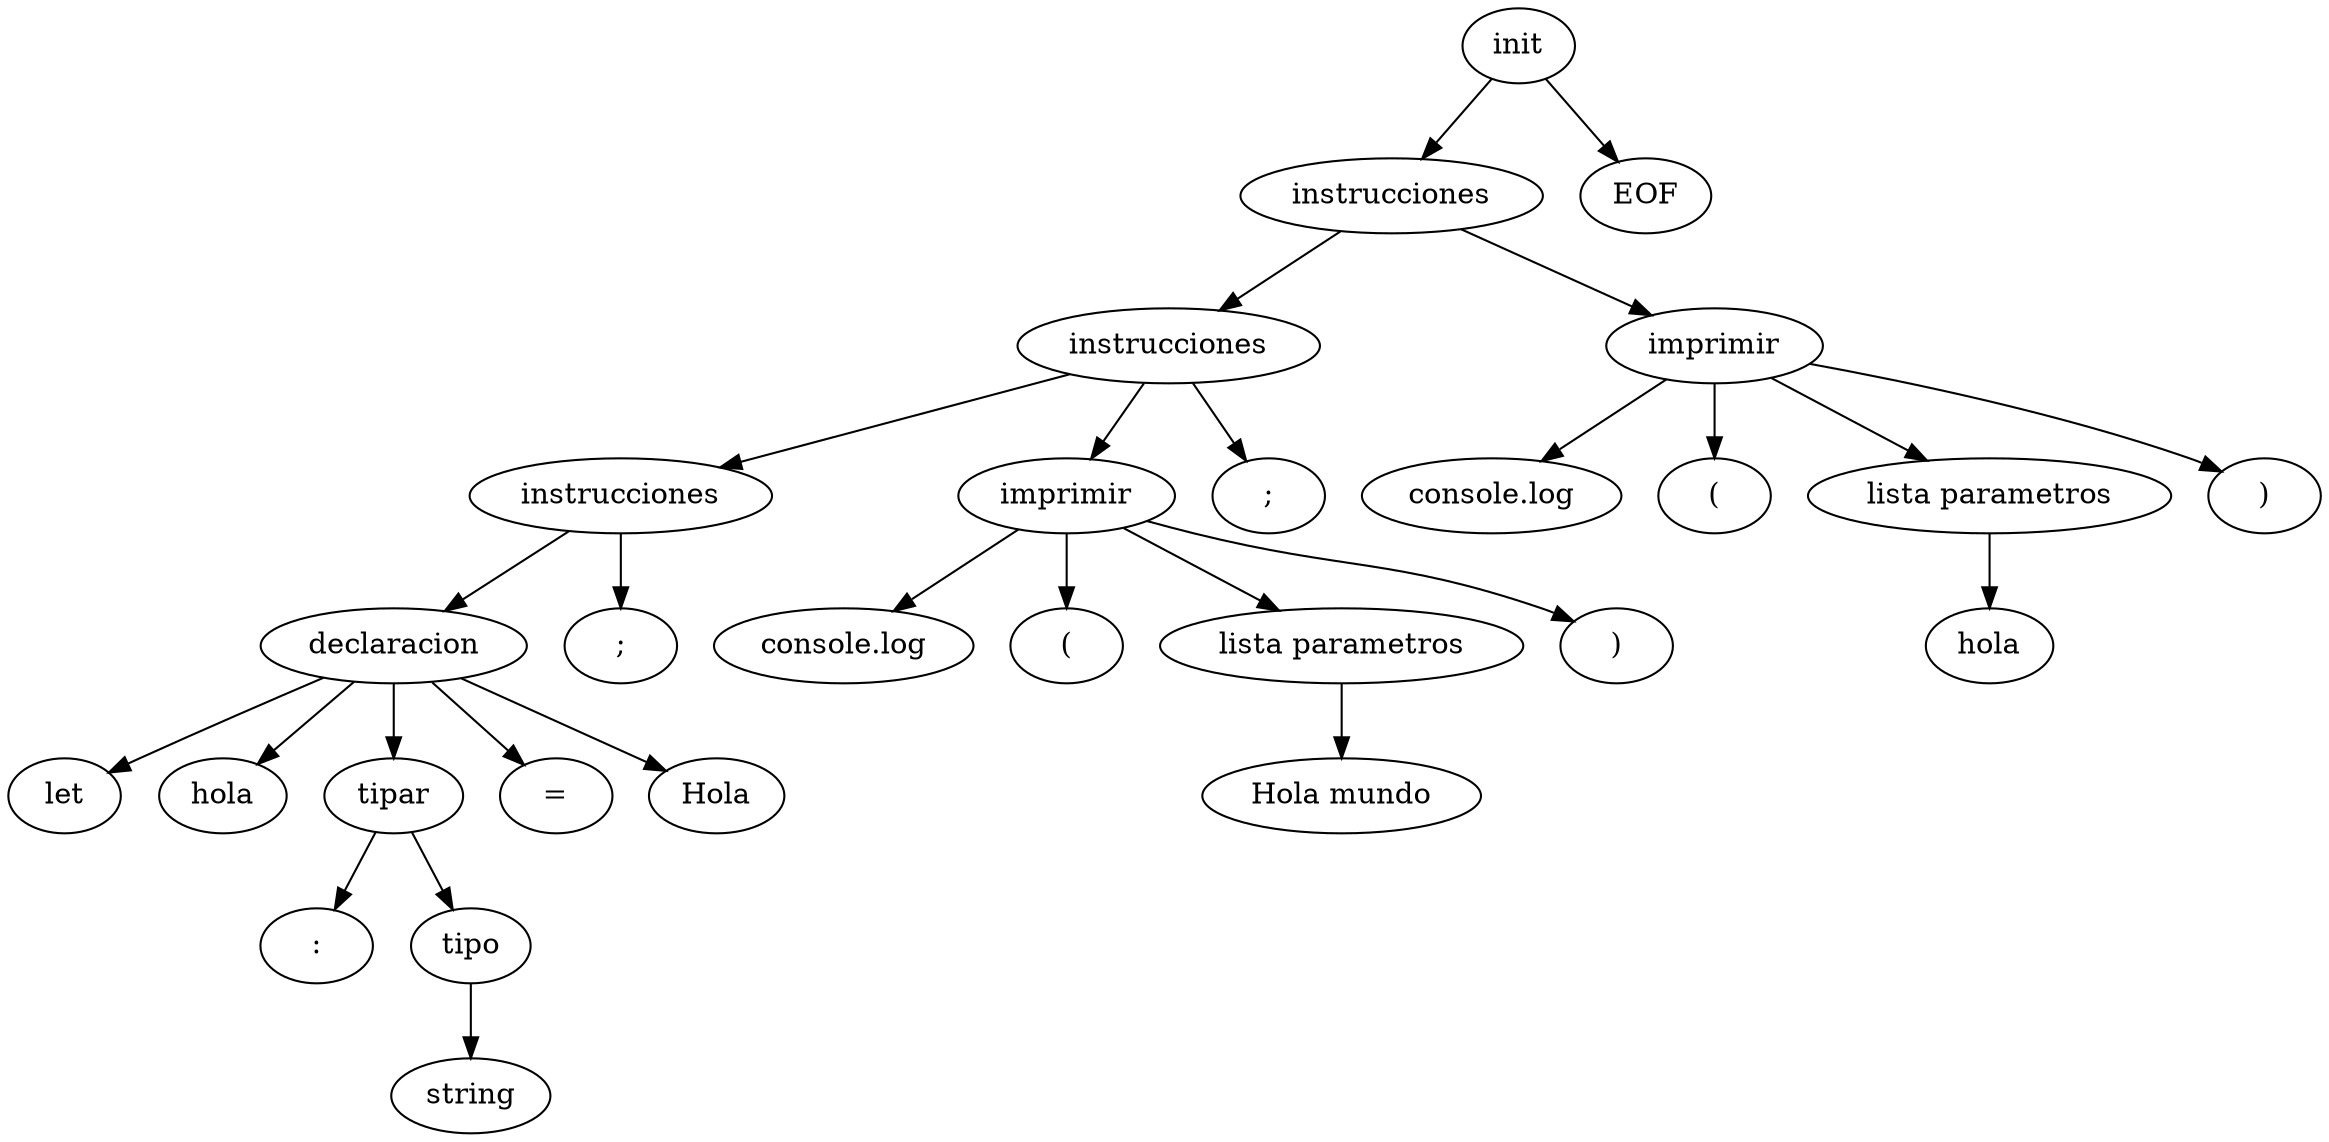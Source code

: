 digraph G {
n0[label="init"];
n1[label="instrucciones"];
n0->n1
n2[label="instrucciones"];
n1->n2
n3[label="instrucciones"];
n2->n3
n4[label="declaracion"];
n3->n4
n5[label="let"];
n4->n5
n6[label="hola"];
n4->n6
n7[label="tipar"];
n4->n7
n8[label=":"];
n7->n8
n9[label="tipo"];
n7->n9
n10[label="string"];
n9->n10
n11[label="="];
n4->n11
n12[label="Hola"];
n4->n12
n13[label=";"];
n3->n13
n14[label="imprimir"];
n2->n14
n15[label="console.log"];
n14->n15
n16[label="("];
n14->n16
n17[label="lista parametros"];
n14->n17
n18[label="Hola mundo"];
n17->n18
n19[label=")"];
n14->n19
n20[label=";"];
n2->n20
n21[label="imprimir"];
n1->n21
n22[label="console.log"];
n21->n22
n23[label="("];
n21->n23
n24[label="lista parametros"];
n21->n24
n25[label="hola"];
n24->n25
n26[label=")"];
n21->n26
n27[label="EOF"];
n0->n27
}